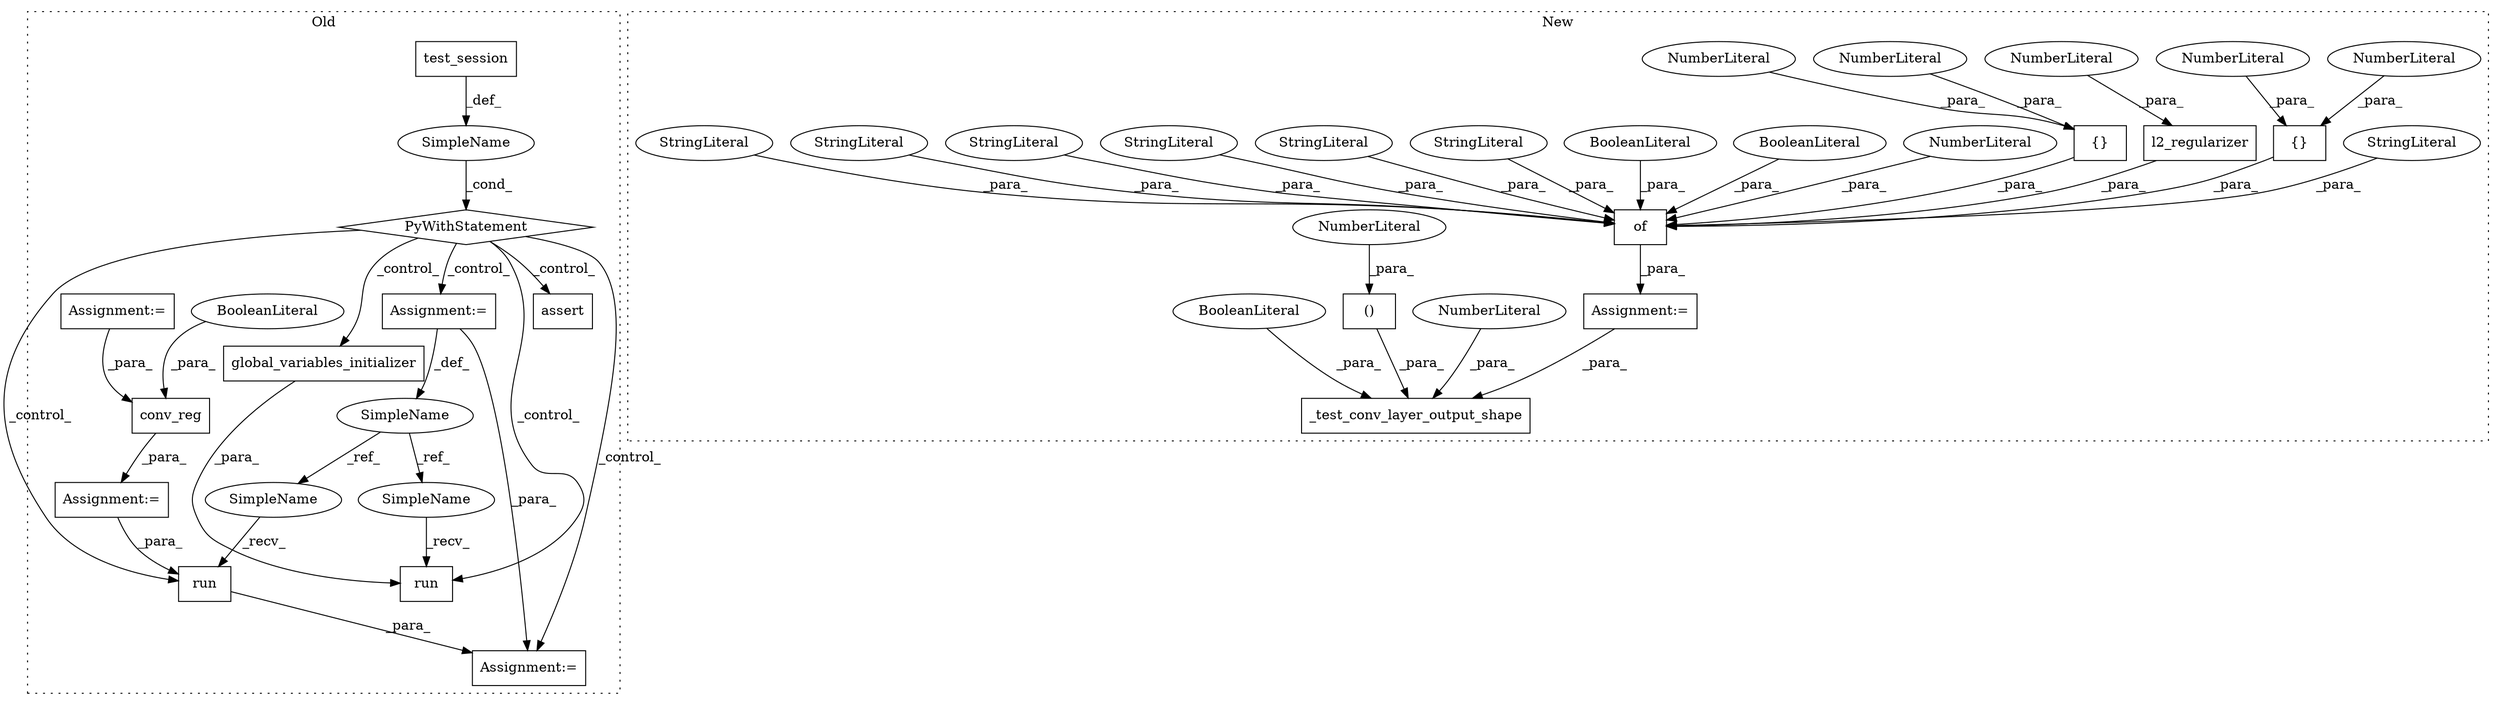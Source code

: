 digraph G {
subgraph cluster0 {
1 [label="global_variables_initializer" a="32" s="5371" l="30" shape="box"];
4 [label="SimpleName" a="42" s="" l="" shape="ellipse"];
5 [label="PyWithStatement" a="104" s="5296,5325" l="10,2" shape="diamond"];
6 [label="test_session" a="32" s="5311" l="14" shape="box"];
7 [label="assert" a="32" s="5452,5546" l="22,1" shape="box"];
15 [label="run" a="32" s="5356,5401" l="4,1" shape="box"];
23 [label="SimpleName" a="42" s="5339" l="4" shape="ellipse"];
24 [label="run" a="32" s="5422,5438" l="4,1" shape="box"];
25 [label="conv_reg" a="32" s="5250,5268" l="9,1" shape="box"];
26 [label="BooleanLiteral" a="9" s="5264" l="4" shape="ellipse"];
27 [label="Assignment:=" a="7" s="5249" l="1" shape="box"];
29 [label="Assignment:=" a="7" s="5416" l="1" shape="box"];
30 [label="Assignment:=" a="7" s="5339" l="4" shape="box"];
31 [label="Assignment:=" a="7" s="5118" l="1" shape="box"];
40 [label="SimpleName" a="42" s="5417" l="4" shape="ellipse"];
41 [label="SimpleName" a="42" s="5351" l="4" shape="ellipse"];
label = "Old";
style="dotted";
}
subgraph cluster1 {
2 [label="l2_regularizer" a="32" s="6018,6036" l="15,1" shape="box"];
3 [label="NumberLiteral" a="34" s="6033" l="3" shape="ellipse"];
8 [label="of" a="32" s="5808,6037" l="3,1" shape="box"];
9 [label="{}" a="4" s="5879,5885" l="1,1" shape="box"];
10 [label="NumberLiteral" a="34" s="5884" l="1" shape="ellipse"];
11 [label="NumberLiteral" a="34" s="5880" l="1" shape="ellipse"];
12 [label="NumberLiteral" a="34" s="5827" l="2" shape="ellipse"];
13 [label="BooleanLiteral" a="9" s="5915" l="4" shape="ellipse"];
14 [label="BooleanLiteral" a="9" s="5899" l="5" shape="ellipse"];
16 [label="StringLiteral" a="45" s="5830" l="13" shape="ellipse"];
17 [label="StringLiteral" a="45" s="5932" l="7" shape="ellipse"];
18 [label="StringLiteral" a="45" s="5905" l="9" shape="ellipse"];
19 [label="StringLiteral" a="45" s="5811" l="15" shape="ellipse"];
20 [label="StringLiteral" a="45" s="5920" l="11" shape="ellipse"];
21 [label="StringLiteral" a="45" s="5887" l="11" shape="ellipse"];
22 [label="StringLiteral" a="45" s="5989" l="15" shape="ellipse"];
28 [label="Assignment:=" a="7" s="5803" l="1" shape="box"];
32 [label="{}" a="4" s="5853,5859" l="1,1" shape="box"];
33 [label="NumberLiteral" a="34" s="5856" l="1" shape="ellipse"];
34 [label="NumberLiteral" a="34" s="5858" l="1" shape="ellipse"];
35 [label="_test_conv_layer_output_shape" a="32" s="6049,6164" l="30,1" shape="box"];
36 [label="()" a="106" s="6098" l="60" shape="box"];
37 [label="NumberLiteral" a="34" s="6079" l="1" shape="ellipse"];
38 [label="NumberLiteral" a="34" s="6127" l="2" shape="ellipse"];
39 [label="BooleanLiteral" a="9" s="6160" l="4" shape="ellipse"];
label = "New";
style="dotted";
}
1 -> 15 [label="_para_"];
2 -> 8 [label="_para_"];
3 -> 2 [label="_para_"];
4 -> 5 [label="_cond_"];
5 -> 15 [label="_control_"];
5 -> 29 [label="_control_"];
5 -> 7 [label="_control_"];
5 -> 24 [label="_control_"];
5 -> 30 [label="_control_"];
5 -> 1 [label="_control_"];
6 -> 4 [label="_def_"];
8 -> 28 [label="_para_"];
9 -> 8 [label="_para_"];
10 -> 9 [label="_para_"];
11 -> 9 [label="_para_"];
12 -> 8 [label="_para_"];
13 -> 8 [label="_para_"];
14 -> 8 [label="_para_"];
16 -> 8 [label="_para_"];
17 -> 8 [label="_para_"];
18 -> 8 [label="_para_"];
19 -> 8 [label="_para_"];
20 -> 8 [label="_para_"];
21 -> 8 [label="_para_"];
22 -> 8 [label="_para_"];
23 -> 40 [label="_ref_"];
23 -> 41 [label="_ref_"];
24 -> 29 [label="_para_"];
25 -> 27 [label="_para_"];
26 -> 25 [label="_para_"];
27 -> 24 [label="_para_"];
28 -> 35 [label="_para_"];
30 -> 23 [label="_def_"];
30 -> 29 [label="_para_"];
31 -> 25 [label="_para_"];
32 -> 8 [label="_para_"];
33 -> 32 [label="_para_"];
34 -> 32 [label="_para_"];
36 -> 35 [label="_para_"];
37 -> 35 [label="_para_"];
38 -> 36 [label="_para_"];
39 -> 35 [label="_para_"];
40 -> 24 [label="_recv_"];
41 -> 15 [label="_recv_"];
}